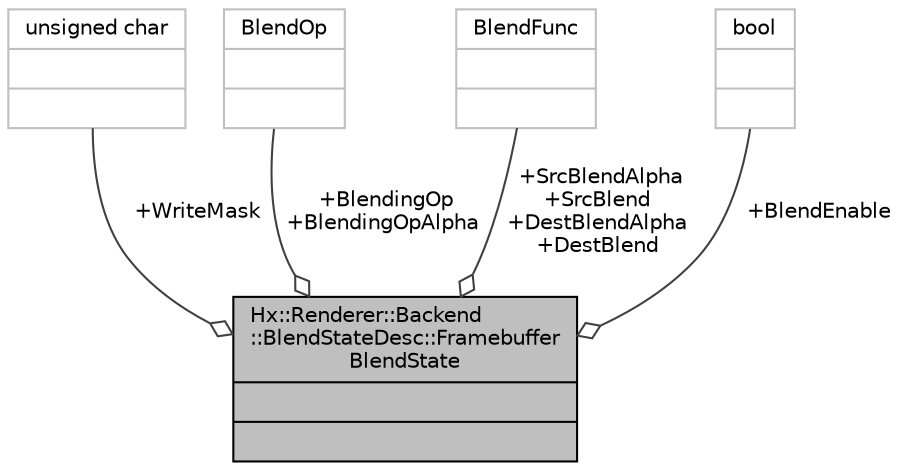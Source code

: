 digraph "Hx::Renderer::Backend::BlendStateDesc::FramebufferBlendState"
{
  edge [fontname="Helvetica",fontsize="10",labelfontname="Helvetica",labelfontsize="10"];
  node [fontname="Helvetica",fontsize="10",shape=record];
  Node1 [label="{Hx::Renderer::Backend\l::BlendStateDesc::Framebuffer\lBlendState\n||}",height=0.2,width=0.4,color="black", fillcolor="grey75", style="filled", fontcolor="black"];
  Node2 -> Node1 [color="grey25",fontsize="10",style="solid",label=" +WriteMask" ,arrowhead="odiamond",fontname="Helvetica"];
  Node2 [label="{unsigned char\n||}",height=0.2,width=0.4,color="grey75", fillcolor="white", style="filled"];
  Node3 -> Node1 [color="grey25",fontsize="10",style="solid",label=" +BlendingOp\n+BlendingOpAlpha" ,arrowhead="odiamond",fontname="Helvetica"];
  Node3 [label="{BlendOp\n||}",height=0.2,width=0.4,color="grey75", fillcolor="white", style="filled"];
  Node4 -> Node1 [color="grey25",fontsize="10",style="solid",label=" +SrcBlendAlpha\n+SrcBlend\n+DestBlendAlpha\n+DestBlend" ,arrowhead="odiamond",fontname="Helvetica"];
  Node4 [label="{BlendFunc\n||}",height=0.2,width=0.4,color="grey75", fillcolor="white", style="filled"];
  Node5 -> Node1 [color="grey25",fontsize="10",style="solid",label=" +BlendEnable" ,arrowhead="odiamond",fontname="Helvetica"];
  Node5 [label="{bool\n||}",height=0.2,width=0.4,color="grey75", fillcolor="white", style="filled"];
}
